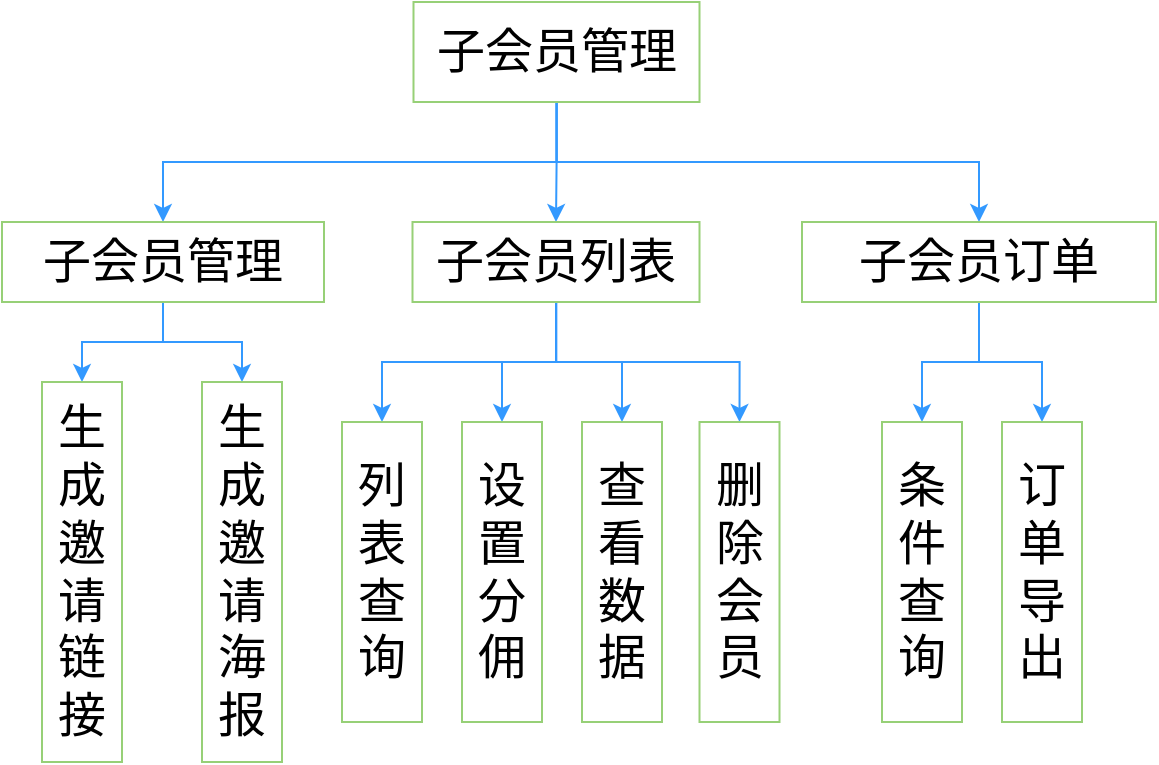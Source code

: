<mxfile version="20.2.6" type="github">
  <diagram id="R91uaYdSUyHtGiUQ1Gjl" name="第 1 页">
    <mxGraphModel dx="599" dy="1792" grid="1" gridSize="10" guides="1" tooltips="1" connect="1" arrows="1" fold="1" page="1" pageScale="1" pageWidth="827" pageHeight="1169" math="0" shadow="0">
      <root>
        <mxCell id="0" />
        <mxCell id="1" parent="0" />
        <mxCell id="1yhsjWv5K6DzKOmNFPPR-1" style="edgeStyle=orthogonalEdgeStyle;rounded=0;orthogonalLoop=1;jettySize=auto;html=1;entryX=0.5;entryY=0;entryDx=0;entryDy=0;fontSize=24;strokeColor=#3399FF;" edge="1" parent="1" source="1yhsjWv5K6DzKOmNFPPR-4" target="1yhsjWv5K6DzKOmNFPPR-5">
          <mxGeometry relative="1" as="geometry">
            <Array as="points">
              <mxPoint x="1257" y="-590" />
              <mxPoint x="1061" y="-590" />
            </Array>
          </mxGeometry>
        </mxCell>
        <mxCell id="1yhsjWv5K6DzKOmNFPPR-2" style="edgeStyle=orthogonalEdgeStyle;rounded=0;orthogonalLoop=1;jettySize=auto;html=1;entryX=0.5;entryY=0;entryDx=0;entryDy=0;fontSize=24;strokeColor=#3399FF;" edge="1" parent="1" source="1yhsjWv5K6DzKOmNFPPR-4" target="1yhsjWv5K6DzKOmNFPPR-6">
          <mxGeometry relative="1" as="geometry" />
        </mxCell>
        <mxCell id="1yhsjWv5K6DzKOmNFPPR-3" style="edgeStyle=orthogonalEdgeStyle;rounded=0;orthogonalLoop=1;jettySize=auto;html=1;entryX=0.5;entryY=0;entryDx=0;entryDy=0;fontSize=24;strokeColor=#3399FF;" edge="1" parent="1" source="1yhsjWv5K6DzKOmNFPPR-4" target="1yhsjWv5K6DzKOmNFPPR-7">
          <mxGeometry relative="1" as="geometry">
            <Array as="points">
              <mxPoint x="1257" y="-590" />
              <mxPoint x="1469" y="-590" />
            </Array>
          </mxGeometry>
        </mxCell>
        <mxCell id="1yhsjWv5K6DzKOmNFPPR-4" value="子会员管理" style="rounded=0;whiteSpace=wrap;html=1;fontSize=24;strokeColor=#97D077;" vertex="1" parent="1">
          <mxGeometry x="1185.75" y="-670" width="143" height="50" as="geometry" />
        </mxCell>
        <mxCell id="1yhsjWv5K6DzKOmNFPPR-23" style="edgeStyle=orthogonalEdgeStyle;rounded=0;orthogonalLoop=1;jettySize=auto;html=1;entryX=0.5;entryY=0;entryDx=0;entryDy=0;strokeColor=#3399FF;" edge="1" parent="1" source="1yhsjWv5K6DzKOmNFPPR-5" target="1yhsjWv5K6DzKOmNFPPR-15">
          <mxGeometry relative="1" as="geometry" />
        </mxCell>
        <mxCell id="1yhsjWv5K6DzKOmNFPPR-24" style="edgeStyle=orthogonalEdgeStyle;rounded=0;orthogonalLoop=1;jettySize=auto;html=1;entryX=0.5;entryY=0;entryDx=0;entryDy=0;strokeColor=#3399FF;" edge="1" parent="1" source="1yhsjWv5K6DzKOmNFPPR-5" target="1yhsjWv5K6DzKOmNFPPR-16">
          <mxGeometry relative="1" as="geometry" />
        </mxCell>
        <mxCell id="1yhsjWv5K6DzKOmNFPPR-5" value="子会员管理" style="rounded=0;whiteSpace=wrap;html=1;fontSize=24;strokeColor=#97D077;" vertex="1" parent="1">
          <mxGeometry x="980" y="-560" width="161" height="40" as="geometry" />
        </mxCell>
        <mxCell id="1yhsjWv5K6DzKOmNFPPR-25" style="edgeStyle=orthogonalEdgeStyle;rounded=0;orthogonalLoop=1;jettySize=auto;html=1;entryX=0.5;entryY=0;entryDx=0;entryDy=0;strokeColor=#3399FF;" edge="1" parent="1" source="1yhsjWv5K6DzKOmNFPPR-6" target="1yhsjWv5K6DzKOmNFPPR-17">
          <mxGeometry relative="1" as="geometry" />
        </mxCell>
        <mxCell id="1yhsjWv5K6DzKOmNFPPR-26" style="edgeStyle=orthogonalEdgeStyle;rounded=0;orthogonalLoop=1;jettySize=auto;html=1;entryX=0.5;entryY=0;entryDx=0;entryDy=0;strokeColor=#3399FF;" edge="1" parent="1" source="1yhsjWv5K6DzKOmNFPPR-6" target="1yhsjWv5K6DzKOmNFPPR-18">
          <mxGeometry relative="1" as="geometry" />
        </mxCell>
        <mxCell id="1yhsjWv5K6DzKOmNFPPR-27" style="edgeStyle=orthogonalEdgeStyle;rounded=0;orthogonalLoop=1;jettySize=auto;html=1;entryX=0.5;entryY=0;entryDx=0;entryDy=0;strokeColor=#3399FF;" edge="1" parent="1" source="1yhsjWv5K6DzKOmNFPPR-6" target="1yhsjWv5K6DzKOmNFPPR-19">
          <mxGeometry relative="1" as="geometry" />
        </mxCell>
        <mxCell id="1yhsjWv5K6DzKOmNFPPR-28" style="edgeStyle=orthogonalEdgeStyle;rounded=0;orthogonalLoop=1;jettySize=auto;html=1;entryX=0.5;entryY=0;entryDx=0;entryDy=0;strokeColor=#3399FF;" edge="1" parent="1" source="1yhsjWv5K6DzKOmNFPPR-6" target="1yhsjWv5K6DzKOmNFPPR-20">
          <mxGeometry relative="1" as="geometry" />
        </mxCell>
        <mxCell id="1yhsjWv5K6DzKOmNFPPR-6" value="子会员列表" style="rounded=0;whiteSpace=wrap;html=1;fontSize=24;strokeColor=#97D077;" vertex="1" parent="1">
          <mxGeometry x="1185.25" y="-560" width="143.5" height="40" as="geometry" />
        </mxCell>
        <mxCell id="1yhsjWv5K6DzKOmNFPPR-29" style="edgeStyle=orthogonalEdgeStyle;rounded=0;orthogonalLoop=1;jettySize=auto;html=1;entryX=0.5;entryY=0;entryDx=0;entryDy=0;strokeColor=#3399FF;" edge="1" parent="1" source="1yhsjWv5K6DzKOmNFPPR-7" target="1yhsjWv5K6DzKOmNFPPR-21">
          <mxGeometry relative="1" as="geometry" />
        </mxCell>
        <mxCell id="1yhsjWv5K6DzKOmNFPPR-30" style="edgeStyle=orthogonalEdgeStyle;rounded=0;orthogonalLoop=1;jettySize=auto;html=1;entryX=0.5;entryY=0;entryDx=0;entryDy=0;strokeColor=#3399FF;" edge="1" parent="1" source="1yhsjWv5K6DzKOmNFPPR-7" target="1yhsjWv5K6DzKOmNFPPR-22">
          <mxGeometry relative="1" as="geometry" />
        </mxCell>
        <mxCell id="1yhsjWv5K6DzKOmNFPPR-7" value="子会员订单" style="rounded=0;whiteSpace=wrap;html=1;fontSize=24;strokeColor=#97D077;" vertex="1" parent="1">
          <mxGeometry x="1380" y="-560" width="177" height="40" as="geometry" />
        </mxCell>
        <mxCell id="1yhsjWv5K6DzKOmNFPPR-15" value="&lt;span style=&quot;font-size: 24px;&quot;&gt;生成邀请链接&lt;/span&gt;" style="rounded=0;whiteSpace=wrap;html=1;strokeColor=#97D077;" vertex="1" parent="1">
          <mxGeometry x="1000" y="-480" width="40" height="190" as="geometry" />
        </mxCell>
        <mxCell id="1yhsjWv5K6DzKOmNFPPR-16" value="&lt;span style=&quot;font-size: 24px;&quot;&gt;生成邀请海报&lt;/span&gt;" style="rounded=0;whiteSpace=wrap;html=1;strokeColor=#97D077;" vertex="1" parent="1">
          <mxGeometry x="1080" y="-480" width="40" height="190" as="geometry" />
        </mxCell>
        <mxCell id="1yhsjWv5K6DzKOmNFPPR-17" value="&lt;span style=&quot;font-size: 24px;&quot;&gt;列表查询&lt;/span&gt;" style="rounded=0;whiteSpace=wrap;html=1;strokeColor=#97D077;" vertex="1" parent="1">
          <mxGeometry x="1150" y="-460" width="40" height="150" as="geometry" />
        </mxCell>
        <mxCell id="1yhsjWv5K6DzKOmNFPPR-18" value="&lt;span style=&quot;font-size: 24px;&quot;&gt;设置分佣&lt;/span&gt;" style="rounded=0;whiteSpace=wrap;html=1;strokeColor=#97D077;" vertex="1" parent="1">
          <mxGeometry x="1210" y="-460" width="40" height="150" as="geometry" />
        </mxCell>
        <mxCell id="1yhsjWv5K6DzKOmNFPPR-19" value="&lt;span style=&quot;font-size: 24px;&quot;&gt;查看数据&lt;/span&gt;" style="rounded=0;whiteSpace=wrap;html=1;strokeColor=#97D077;" vertex="1" parent="1">
          <mxGeometry x="1270" y="-460" width="40" height="150" as="geometry" />
        </mxCell>
        <mxCell id="1yhsjWv5K6DzKOmNFPPR-20" value="&lt;span style=&quot;font-size: 24px;&quot;&gt;删除会员&lt;/span&gt;" style="rounded=0;whiteSpace=wrap;html=1;strokeColor=#97D077;" vertex="1" parent="1">
          <mxGeometry x="1328.75" y="-460" width="40" height="150" as="geometry" />
        </mxCell>
        <mxCell id="1yhsjWv5K6DzKOmNFPPR-21" value="&lt;span style=&quot;font-size: 24px;&quot;&gt;条件查询&lt;/span&gt;" style="rounded=0;whiteSpace=wrap;html=1;strokeColor=#97D077;" vertex="1" parent="1">
          <mxGeometry x="1420" y="-460" width="40" height="150" as="geometry" />
        </mxCell>
        <mxCell id="1yhsjWv5K6DzKOmNFPPR-22" value="&lt;span style=&quot;font-size: 24px;&quot;&gt;订单导出&lt;/span&gt;" style="rounded=0;whiteSpace=wrap;html=1;strokeColor=#97D077;" vertex="1" parent="1">
          <mxGeometry x="1480" y="-460" width="40" height="150" as="geometry" />
        </mxCell>
      </root>
    </mxGraphModel>
  </diagram>
</mxfile>
